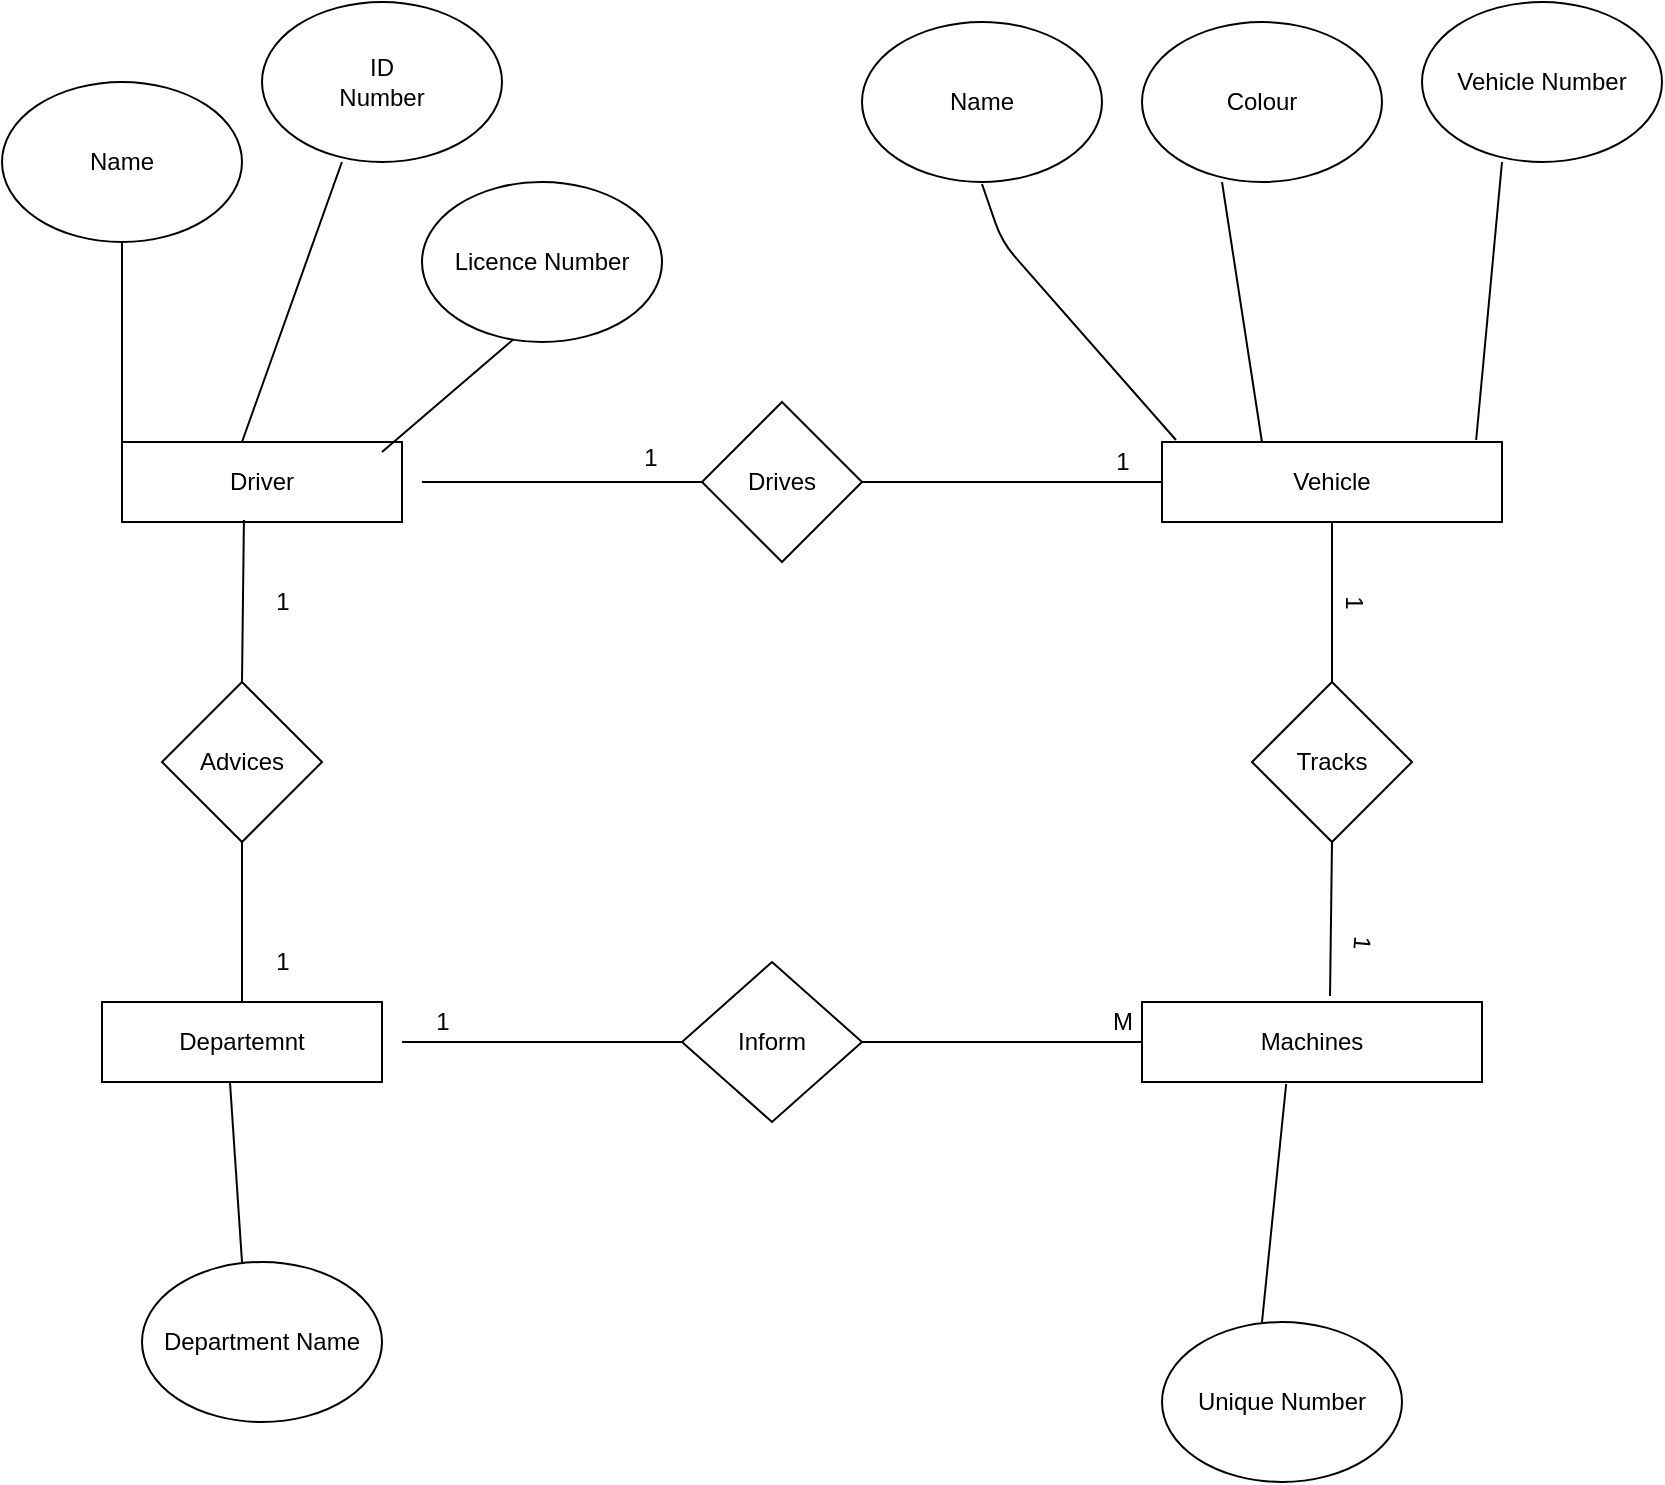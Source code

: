 <mxfile version="13.0.2" type="github"><diagram id="C5RBs43oDa-KdzZeNtuy" name="Page-1"><mxGraphModel dx="1695" dy="401" grid="1" gridSize="10" guides="1" tooltips="1" connect="1" arrows="1" fold="1" page="1" pageScale="1" pageWidth="827" pageHeight="1169" background="none" math="0" shadow="0"><root><mxCell id="WIyWlLk6GJQsqaUBKTNV-0"/><mxCell id="WIyWlLk6GJQsqaUBKTNV-1" parent="WIyWlLk6GJQsqaUBKTNV-0"/><mxCell id="vHsXjWryugdLvhmmf702-5" value="Vehicle" style="rounded=0;whiteSpace=wrap;html=1;" vertex="1" parent="WIyWlLk6GJQsqaUBKTNV-1"><mxGeometry x="560" y="580" width="170" height="40" as="geometry"/></mxCell><mxCell id="vHsXjWryugdLvhmmf702-6" value="Drives" style="rhombus;whiteSpace=wrap;html=1;" vertex="1" parent="WIyWlLk6GJQsqaUBKTNV-1"><mxGeometry x="330" y="560" width="80" height="80" as="geometry"/></mxCell><mxCell id="vHsXjWryugdLvhmmf702-11" value="Advices" style="rhombus;whiteSpace=wrap;html=1;" vertex="1" parent="WIyWlLk6GJQsqaUBKTNV-1"><mxGeometry x="60" y="700" width="80" height="80" as="geometry"/></mxCell><mxCell id="vHsXjWryugdLvhmmf702-12" value="Driver" style="rounded=0;whiteSpace=wrap;html=1;" vertex="1" parent="WIyWlLk6GJQsqaUBKTNV-1"><mxGeometry x="40" y="580" width="140" height="40" as="geometry"/></mxCell><mxCell id="vHsXjWryugdLvhmmf702-13" value="Inform" style="rhombus;whiteSpace=wrap;html=1;" vertex="1" parent="WIyWlLk6GJQsqaUBKTNV-1"><mxGeometry x="320" y="840" width="90" height="80" as="geometry"/></mxCell><mxCell id="vHsXjWryugdLvhmmf702-14" value="Machines" style="rounded=0;whiteSpace=wrap;html=1;" vertex="1" parent="WIyWlLk6GJQsqaUBKTNV-1"><mxGeometry x="550" y="860" width="170" height="40" as="geometry"/></mxCell><mxCell id="vHsXjWryugdLvhmmf702-15" value="Tracks" style="rhombus;whiteSpace=wrap;html=1;" vertex="1" parent="WIyWlLk6GJQsqaUBKTNV-1"><mxGeometry x="605" y="700" width="80" height="80" as="geometry"/></mxCell><mxCell id="vHsXjWryugdLvhmmf702-22" value="" style="endArrow=none;html=1;entryX=0.5;entryY=1;entryDx=0;entryDy=0;exitX=0.5;exitY=0;exitDx=0;exitDy=0;" edge="1" parent="WIyWlLk6GJQsqaUBKTNV-1" target="vHsXjWryugdLvhmmf702-11"><mxGeometry width="50" height="50" relative="1" as="geometry"><mxPoint x="100" y="860" as="sourcePoint"/><mxPoint x="125" y="810" as="targetPoint"/></mxGeometry></mxCell><mxCell id="vHsXjWryugdLvhmmf702-23" value="" style="endArrow=none;html=1;entryX=0.364;entryY=0.975;entryDx=0;entryDy=0;entryPerimeter=0;" edge="1" parent="WIyWlLk6GJQsqaUBKTNV-1"><mxGeometry width="50" height="50" relative="1" as="geometry"><mxPoint x="100" y="700" as="sourcePoint"/><mxPoint x="100.96" y="619" as="targetPoint"/></mxGeometry></mxCell><mxCell id="vHsXjWryugdLvhmmf702-28" value="" style="endArrow=none;html=1;entryX=0;entryY=0.5;entryDx=0;entryDy=0;" edge="1" parent="WIyWlLk6GJQsqaUBKTNV-1" target="vHsXjWryugdLvhmmf702-6"><mxGeometry width="50" height="50" relative="1" as="geometry"><mxPoint x="190" y="600" as="sourcePoint"/><mxPoint x="240" y="550" as="targetPoint"/></mxGeometry></mxCell><mxCell id="vHsXjWryugdLvhmmf702-29" value="" style="endArrow=none;html=1;entryX=0;entryY=0.5;entryDx=0;entryDy=0;" edge="1" parent="WIyWlLk6GJQsqaUBKTNV-1" target="vHsXjWryugdLvhmmf702-14"><mxGeometry width="50" height="50" relative="1" as="geometry"><mxPoint x="410" y="880" as="sourcePoint"/><mxPoint x="460" y="830" as="targetPoint"/></mxGeometry></mxCell><mxCell id="vHsXjWryugdLvhmmf702-30" value="" style="endArrow=none;html=1;" edge="1" parent="WIyWlLk6GJQsqaUBKTNV-1"><mxGeometry width="50" height="50" relative="1" as="geometry"><mxPoint x="180" y="880" as="sourcePoint"/><mxPoint x="320" y="880" as="targetPoint"/></mxGeometry></mxCell><mxCell id="vHsXjWryugdLvhmmf702-33" value="" style="endArrow=none;html=1;exitX=0.5;exitY=0;exitDx=0;exitDy=0;entryX=0.5;entryY=1;entryDx=0;entryDy=0;" edge="1" parent="WIyWlLk6GJQsqaUBKTNV-1" source="vHsXjWryugdLvhmmf702-15" target="vHsXjWryugdLvhmmf702-5"><mxGeometry width="50" height="50" relative="1" as="geometry"><mxPoint x="600" y="670" as="sourcePoint"/><mxPoint x="650" y="620" as="targetPoint"/></mxGeometry></mxCell><mxCell id="vHsXjWryugdLvhmmf702-35" value="" style="endArrow=none;html=1;entryX=0.5;entryY=1;entryDx=0;entryDy=0;exitX=0.553;exitY=-0.075;exitDx=0;exitDy=0;exitPerimeter=0;" edge="1" parent="WIyWlLk6GJQsqaUBKTNV-1" source="vHsXjWryugdLvhmmf702-14" target="vHsXjWryugdLvhmmf702-15"><mxGeometry width="50" height="50" relative="1" as="geometry"><mxPoint x="600" y="830" as="sourcePoint"/><mxPoint x="650" y="780" as="targetPoint"/></mxGeometry></mxCell><mxCell id="vHsXjWryugdLvhmmf702-36" value="" style="endArrow=none;html=1;exitX=1;exitY=0.5;exitDx=0;exitDy=0;entryX=0;entryY=0.5;entryDx=0;entryDy=0;" edge="1" parent="WIyWlLk6GJQsqaUBKTNV-1" source="vHsXjWryugdLvhmmf702-6" target="vHsXjWryugdLvhmmf702-5"><mxGeometry width="50" height="50" relative="1" as="geometry"><mxPoint x="410" y="770" as="sourcePoint"/><mxPoint x="550" y="600" as="targetPoint"/></mxGeometry></mxCell><mxCell id="vHsXjWryugdLvhmmf702-40" value="Departemnt" style="rounded=0;whiteSpace=wrap;html=1;" vertex="1" parent="WIyWlLk6GJQsqaUBKTNV-1"><mxGeometry x="30" y="860" width="140" height="40" as="geometry"/></mxCell><mxCell id="vHsXjWryugdLvhmmf702-43" value="" style="endArrow=none;html=1;" edge="1" parent="WIyWlLk6GJQsqaUBKTNV-1"><mxGeometry width="50" height="50" relative="1" as="geometry"><mxPoint x="170" y="585" as="sourcePoint"/><mxPoint x="170" y="585" as="targetPoint"/><Array as="points"><mxPoint x="240" y="525"/></Array></mxGeometry></mxCell><mxCell id="vHsXjWryugdLvhmmf702-44" value="" style="endArrow=none;html=1;" edge="1" parent="WIyWlLk6GJQsqaUBKTNV-1" target="vHsXjWryugdLvhmmf702-45"><mxGeometry width="50" height="50" relative="1" as="geometry"><mxPoint x="40" y="580" as="sourcePoint"/><mxPoint x="40" y="580" as="targetPoint"/><Array as="points"><mxPoint x="40" y="470"/></Array></mxGeometry></mxCell><mxCell id="vHsXjWryugdLvhmmf702-45" value="Name" style="ellipse;whiteSpace=wrap;html=1;" vertex="1" parent="WIyWlLk6GJQsqaUBKTNV-1"><mxGeometry x="-20" y="400" width="120" height="80" as="geometry"/></mxCell><mxCell id="vHsXjWryugdLvhmmf702-46" value="Licence Number" style="ellipse;whiteSpace=wrap;html=1;" vertex="1" parent="WIyWlLk6GJQsqaUBKTNV-1"><mxGeometry x="190" y="450" width="120" height="80" as="geometry"/></mxCell><mxCell id="vHsXjWryugdLvhmmf702-47" value="" style="endArrow=none;html=1;entryX=0.333;entryY=1;entryDx=0;entryDy=0;entryPerimeter=0;" edge="1" parent="WIyWlLk6GJQsqaUBKTNV-1" target="vHsXjWryugdLvhmmf702-48"><mxGeometry width="50" height="50" relative="1" as="geometry"><mxPoint x="100" y="580" as="sourcePoint"/><mxPoint x="150" y="530" as="targetPoint"/></mxGeometry></mxCell><mxCell id="vHsXjWryugdLvhmmf702-48" value="ID&lt;br&gt;Number" style="ellipse;whiteSpace=wrap;html=1;" vertex="1" parent="WIyWlLk6GJQsqaUBKTNV-1"><mxGeometry x="110" y="360" width="120" height="80" as="geometry"/></mxCell><mxCell id="vHsXjWryugdLvhmmf702-49" value="Name" style="ellipse;whiteSpace=wrap;html=1;" vertex="1" parent="WIyWlLk6GJQsqaUBKTNV-1"><mxGeometry x="410" y="370" width="120" height="80" as="geometry"/></mxCell><mxCell id="vHsXjWryugdLvhmmf702-51" value="" style="endArrow=none;html=1;exitX=0.041;exitY=-0.025;exitDx=0;exitDy=0;exitPerimeter=0;" edge="1" parent="WIyWlLk6GJQsqaUBKTNV-1" source="vHsXjWryugdLvhmmf702-5"><mxGeometry width="50" height="50" relative="1" as="geometry"><mxPoint x="520" y="570" as="sourcePoint"/><mxPoint x="470" y="451" as="targetPoint"/><Array as="points"><mxPoint x="480" y="480"/></Array></mxGeometry></mxCell><mxCell id="vHsXjWryugdLvhmmf702-52" value="" style="endArrow=none;html=1;exitX=0.294;exitY=0;exitDx=0;exitDy=0;exitPerimeter=0;" edge="1" parent="WIyWlLk6GJQsqaUBKTNV-1" source="vHsXjWryugdLvhmmf702-5"><mxGeometry width="50" height="50" relative="1" as="geometry"><mxPoint x="620" y="570" as="sourcePoint"/><mxPoint x="590" y="450" as="targetPoint"/></mxGeometry></mxCell><mxCell id="vHsXjWryugdLvhmmf702-53" value="" style="endArrow=none;html=1;entryX=0.924;entryY=-0.025;entryDx=0;entryDy=0;entryPerimeter=0;" edge="1" parent="WIyWlLk6GJQsqaUBKTNV-1" target="vHsXjWryugdLvhmmf702-5"><mxGeometry width="50" height="50" relative="1" as="geometry"><mxPoint x="730" y="440" as="sourcePoint"/><mxPoint x="440" y="490" as="targetPoint"/></mxGeometry></mxCell><mxCell id="vHsXjWryugdLvhmmf702-54" value="Colour" style="ellipse;whiteSpace=wrap;html=1;" vertex="1" parent="WIyWlLk6GJQsqaUBKTNV-1"><mxGeometry x="550" y="370" width="120" height="80" as="geometry"/></mxCell><mxCell id="vHsXjWryugdLvhmmf702-55" value="Vehicle Number" style="ellipse;whiteSpace=wrap;html=1;" vertex="1" parent="WIyWlLk6GJQsqaUBKTNV-1"><mxGeometry x="690" y="360" width="120" height="80" as="geometry"/></mxCell><mxCell id="vHsXjWryugdLvhmmf702-56" value="" style="endArrow=none;html=1;entryX=0.457;entryY=1;entryDx=0;entryDy=0;entryPerimeter=0;" edge="1" parent="WIyWlLk6GJQsqaUBKTNV-1" target="vHsXjWryugdLvhmmf702-40"><mxGeometry width="50" height="50" relative="1" as="geometry"><mxPoint x="100" y="990" as="sourcePoint"/><mxPoint x="440" y="790" as="targetPoint"/></mxGeometry></mxCell><mxCell id="vHsXjWryugdLvhmmf702-57" value="" style="endArrow=none;html=1;entryX=0.424;entryY=1.025;entryDx=0;entryDy=0;entryPerimeter=0;" edge="1" parent="WIyWlLk6GJQsqaUBKTNV-1" target="vHsXjWryugdLvhmmf702-14"><mxGeometry width="50" height="50" relative="1" as="geometry"><mxPoint x="610" y="1020" as="sourcePoint"/><mxPoint x="440" y="990" as="targetPoint"/></mxGeometry></mxCell><mxCell id="vHsXjWryugdLvhmmf702-58" value="Department Name" style="ellipse;whiteSpace=wrap;html=1;" vertex="1" parent="WIyWlLk6GJQsqaUBKTNV-1"><mxGeometry x="50" y="990" width="120" height="80" as="geometry"/></mxCell><mxCell id="vHsXjWryugdLvhmmf702-59" value="Unique Number" style="ellipse;whiteSpace=wrap;html=1;" vertex="1" parent="WIyWlLk6GJQsqaUBKTNV-1"><mxGeometry x="560" y="1020" width="120" height="80" as="geometry"/></mxCell><mxCell id="vHsXjWryugdLvhmmf702-60" value="1" style="text;html=1;align=center;verticalAlign=middle;resizable=0;points=[];autosize=1;" vertex="1" parent="WIyWlLk6GJQsqaUBKTNV-1"><mxGeometry x="294" y="578" width="20" height="20" as="geometry"/></mxCell><mxCell id="vHsXjWryugdLvhmmf702-61" value="1" style="text;html=1;align=center;verticalAlign=middle;resizable=0;points=[];autosize=1;" vertex="1" parent="WIyWlLk6GJQsqaUBKTNV-1"><mxGeometry x="530" y="580" width="20" height="20" as="geometry"/></mxCell><mxCell id="vHsXjWryugdLvhmmf702-62" value="1" style="text;html=1;align=center;verticalAlign=middle;resizable=0;points=[];autosize=1;rotation=90;" vertex="1" parent="WIyWlLk6GJQsqaUBKTNV-1"><mxGeometry x="646" y="650" width="20" height="20" as="geometry"/></mxCell><mxCell id="vHsXjWryugdLvhmmf702-64" value="1" style="text;html=1;align=center;verticalAlign=middle;resizable=0;points=[];autosize=1;rotation=95;" vertex="1" parent="WIyWlLk6GJQsqaUBKTNV-1"><mxGeometry x="650" y="820" width="20" height="20" as="geometry"/></mxCell><mxCell id="vHsXjWryugdLvhmmf702-65" value="M" style="text;html=1;align=center;verticalAlign=middle;resizable=0;points=[];autosize=1;" vertex="1" parent="WIyWlLk6GJQsqaUBKTNV-1"><mxGeometry x="525" y="860" width="30" height="20" as="geometry"/></mxCell><mxCell id="vHsXjWryugdLvhmmf702-68" value="1" style="text;html=1;align=center;verticalAlign=middle;resizable=0;points=[];autosize=1;" vertex="1" parent="WIyWlLk6GJQsqaUBKTNV-1"><mxGeometry x="190" y="860" width="20" height="20" as="geometry"/></mxCell><mxCell id="vHsXjWryugdLvhmmf702-69" value="1" style="text;html=1;align=center;verticalAlign=middle;resizable=0;points=[];autosize=1;" vertex="1" parent="WIyWlLk6GJQsqaUBKTNV-1"><mxGeometry x="110" y="650" width="20" height="20" as="geometry"/></mxCell><mxCell id="vHsXjWryugdLvhmmf702-70" value="1" style="text;html=1;align=center;verticalAlign=middle;resizable=0;points=[];autosize=1;" vertex="1" parent="WIyWlLk6GJQsqaUBKTNV-1"><mxGeometry x="110" y="830" width="20" height="20" as="geometry"/></mxCell></root></mxGraphModel></diagram></mxfile>